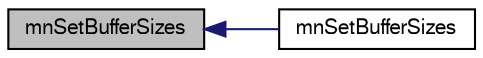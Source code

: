 digraph G
{
  edge [fontname="FreeSans",fontsize="10",labelfontname="FreeSans",labelfontsize="10"];
  node [fontname="FreeSans",fontsize="10",shape=record];
  rankdir=LR;
  Node1 [label="mnSetBufferSizes",height=0.2,width=0.4,color="black", fillcolor="grey75", style="filled" fontcolor="black"];
  Node1 -> Node2 [dir=back,color="midnightblue",fontsize="10",style="solid"];
  Node2 [label="mnSetBufferSizes",height=0.2,width=0.4,color="black", fillcolor="white", style="filled",URL="$group__proc_commands.html#ga153e81509a5bcdf4430aead4356f8465"];
}
